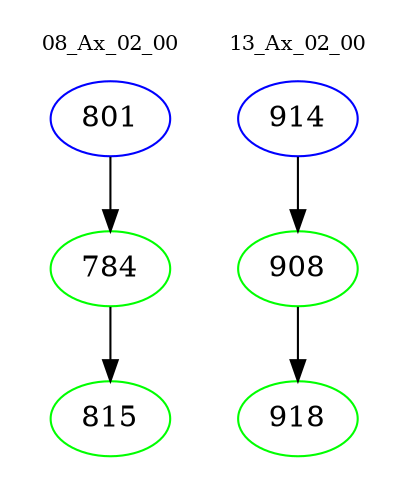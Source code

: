 digraph{
subgraph cluster_0 {
color = white
label = "08_Ax_02_00";
fontsize=10;
T0_801 [label="801", color="blue"]
T0_801 -> T0_784 [color="black"]
T0_784 [label="784", color="green"]
T0_784 -> T0_815 [color="black"]
T0_815 [label="815", color="green"]
}
subgraph cluster_1 {
color = white
label = "13_Ax_02_00";
fontsize=10;
T1_914 [label="914", color="blue"]
T1_914 -> T1_908 [color="black"]
T1_908 [label="908", color="green"]
T1_908 -> T1_918 [color="black"]
T1_918 [label="918", color="green"]
}
}
